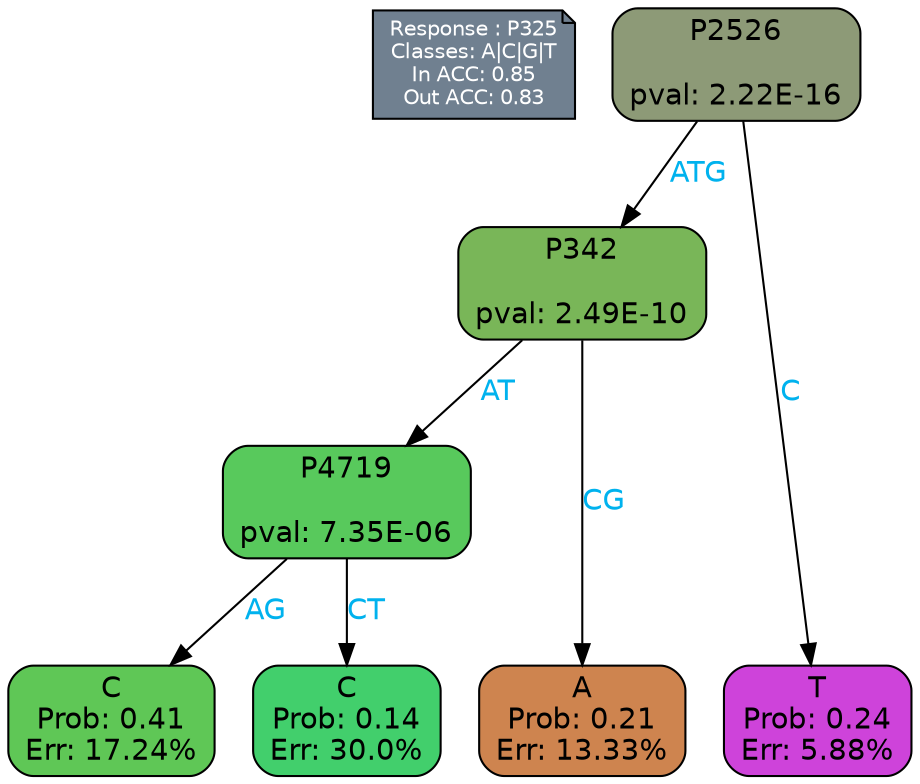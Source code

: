 digraph Tree {
node [shape=box, style="filled, rounded", color="black", fontname=helvetica] ;
graph [ranksep=equally, splines=polylines, bgcolor=transparent, dpi=600] ;
edge [fontname=helvetica] ;
LEGEND [label="Response : P325
Classes: A|C|G|T
In ACC: 0.85
Out ACC: 0.83
",shape=note,align=left,style=filled,fillcolor="slategray",fontcolor="white",fontsize=10];1 [label="P2526

pval: 2.22E-16", fillcolor="#8d9a77"] ;
2 [label="P342

pval: 2.49E-10", fillcolor="#79b658"] ;
3 [label="P4719

pval: 7.35E-06", fillcolor="#58c95c"] ;
4 [label="C
Prob: 0.41
Err: 17.24%", fillcolor="#5fc756"] ;
5 [label="C
Prob: 0.14
Err: 30.0%", fillcolor="#42cf6c"] ;
6 [label="A
Prob: 0.21
Err: 13.33%", fillcolor="#ce844f"] ;
7 [label="T
Prob: 0.24
Err: 5.88%", fillcolor="#ce43da"] ;
1 -> 2 [label="ATG",fontcolor=deepskyblue2] ;
1 -> 7 [label="C",fontcolor=deepskyblue2] ;
2 -> 3 [label="AT",fontcolor=deepskyblue2] ;
2 -> 6 [label="CG",fontcolor=deepskyblue2] ;
3 -> 4 [label="AG",fontcolor=deepskyblue2] ;
3 -> 5 [label="CT",fontcolor=deepskyblue2] ;
{rank = same; 4;5;6;7;}{rank = same; LEGEND;1;}}